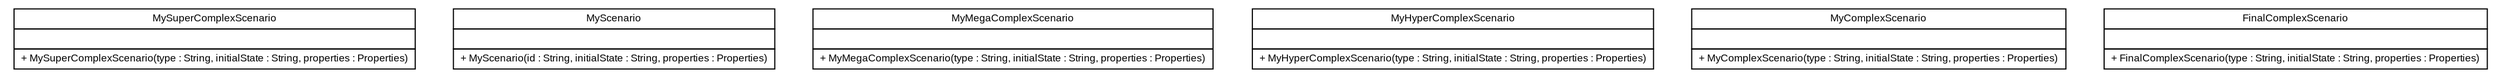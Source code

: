 #!/usr/local/bin/dot
#
# Class diagram 
# Generated by UMLGraph version 5.1 (http://www.umlgraph.org/)
#

digraph G {
	edge [fontname="arial",fontsize=10,labelfontname="arial",labelfontsize=10];
	node [fontname="arial",fontsize=10,shape=plaintext];
	nodesep=0.25;
	ranksep=0.5;
	// es.upm.dit.gsi.shanks.model.scenario.test.MySuperComplexScenario
	c1414 [label=<<table title="es.upm.dit.gsi.shanks.model.scenario.test.MySuperComplexScenario" border="0" cellborder="1" cellspacing="0" cellpadding="2" port="p" href="./MySuperComplexScenario.html">
		<tr><td><table border="0" cellspacing="0" cellpadding="1">
<tr><td align="center" balign="center"> MySuperComplexScenario </td></tr>
		</table></td></tr>
		<tr><td><table border="0" cellspacing="0" cellpadding="1">
<tr><td align="left" balign="left">  </td></tr>
		</table></td></tr>
		<tr><td><table border="0" cellspacing="0" cellpadding="1">
<tr><td align="left" balign="left"> + MySuperComplexScenario(type : String, initialState : String, properties : Properties) </td></tr>
		</table></td></tr>
		</table>>, fontname="arial", fontcolor="black", fontsize=9.0];
	// es.upm.dit.gsi.shanks.model.scenario.test.MyScenario
	c1415 [label=<<table title="es.upm.dit.gsi.shanks.model.scenario.test.MyScenario" border="0" cellborder="1" cellspacing="0" cellpadding="2" port="p" href="./MyScenario.html">
		<tr><td><table border="0" cellspacing="0" cellpadding="1">
<tr><td align="center" balign="center"> MyScenario </td></tr>
		</table></td></tr>
		<tr><td><table border="0" cellspacing="0" cellpadding="1">
<tr><td align="left" balign="left">  </td></tr>
		</table></td></tr>
		<tr><td><table border="0" cellspacing="0" cellpadding="1">
<tr><td align="left" balign="left"> + MyScenario(id : String, initialState : String, properties : Properties) </td></tr>
		</table></td></tr>
		</table>>, fontname="arial", fontcolor="black", fontsize=9.0];
	// es.upm.dit.gsi.shanks.model.scenario.test.MyMegaComplexScenario
	c1416 [label=<<table title="es.upm.dit.gsi.shanks.model.scenario.test.MyMegaComplexScenario" border="0" cellborder="1" cellspacing="0" cellpadding="2" port="p" href="./MyMegaComplexScenario.html">
		<tr><td><table border="0" cellspacing="0" cellpadding="1">
<tr><td align="center" balign="center"> MyMegaComplexScenario </td></tr>
		</table></td></tr>
		<tr><td><table border="0" cellspacing="0" cellpadding="1">
<tr><td align="left" balign="left">  </td></tr>
		</table></td></tr>
		<tr><td><table border="0" cellspacing="0" cellpadding="1">
<tr><td align="left" balign="left"> + MyMegaComplexScenario(type : String, initialState : String, properties : Properties) </td></tr>
		</table></td></tr>
		</table>>, fontname="arial", fontcolor="black", fontsize=9.0];
	// es.upm.dit.gsi.shanks.model.scenario.test.MyHyperComplexScenario
	c1417 [label=<<table title="es.upm.dit.gsi.shanks.model.scenario.test.MyHyperComplexScenario" border="0" cellborder="1" cellspacing="0" cellpadding="2" port="p" href="./MyHyperComplexScenario.html">
		<tr><td><table border="0" cellspacing="0" cellpadding="1">
<tr><td align="center" balign="center"> MyHyperComplexScenario </td></tr>
		</table></td></tr>
		<tr><td><table border="0" cellspacing="0" cellpadding="1">
<tr><td align="left" balign="left">  </td></tr>
		</table></td></tr>
		<tr><td><table border="0" cellspacing="0" cellpadding="1">
<tr><td align="left" balign="left"> + MyHyperComplexScenario(type : String, initialState : String, properties : Properties) </td></tr>
		</table></td></tr>
		</table>>, fontname="arial", fontcolor="black", fontsize=9.0];
	// es.upm.dit.gsi.shanks.model.scenario.test.MyComplexScenario
	c1418 [label=<<table title="es.upm.dit.gsi.shanks.model.scenario.test.MyComplexScenario" border="0" cellborder="1" cellspacing="0" cellpadding="2" port="p" href="./MyComplexScenario.html">
		<tr><td><table border="0" cellspacing="0" cellpadding="1">
<tr><td align="center" balign="center"> MyComplexScenario </td></tr>
		</table></td></tr>
		<tr><td><table border="0" cellspacing="0" cellpadding="1">
<tr><td align="left" balign="left">  </td></tr>
		</table></td></tr>
		<tr><td><table border="0" cellspacing="0" cellpadding="1">
<tr><td align="left" balign="left"> + MyComplexScenario(type : String, initialState : String, properties : Properties) </td></tr>
		</table></td></tr>
		</table>>, fontname="arial", fontcolor="black", fontsize=9.0];
	// es.upm.dit.gsi.shanks.model.scenario.test.FinalComplexScenario
	c1419 [label=<<table title="es.upm.dit.gsi.shanks.model.scenario.test.FinalComplexScenario" border="0" cellborder="1" cellspacing="0" cellpadding="2" port="p" href="./FinalComplexScenario.html">
		<tr><td><table border="0" cellspacing="0" cellpadding="1">
<tr><td align="center" balign="center"> FinalComplexScenario </td></tr>
		</table></td></tr>
		<tr><td><table border="0" cellspacing="0" cellpadding="1">
<tr><td align="left" balign="left">  </td></tr>
		</table></td></tr>
		<tr><td><table border="0" cellspacing="0" cellpadding="1">
<tr><td align="left" balign="left"> + FinalComplexScenario(type : String, initialState : String, properties : Properties) </td></tr>
		</table></td></tr>
		</table>>, fontname="arial", fontcolor="black", fontsize=9.0];
}

